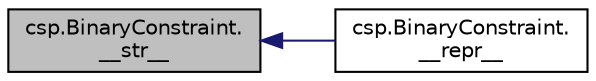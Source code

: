 digraph "csp.BinaryConstraint.__str__"
{
  edge [fontname="Helvetica",fontsize="10",labelfontname="Helvetica",labelfontsize="10"];
  node [fontname="Helvetica",fontsize="10",shape=record];
  rankdir="LR";
  Node1 [label="csp.BinaryConstraint.\l__str__",height=0.2,width=0.4,color="black", fillcolor="grey75", style="filled", fontcolor="black"];
  Node1 -> Node2 [dir="back",color="midnightblue",fontsize="10",style="solid",fontname="Helvetica"];
  Node2 [label="csp.BinaryConstraint.\l__repr__",height=0.2,width=0.4,color="black", fillcolor="white", style="filled",URL="$classcsp_1_1_binary_constraint.html#abd1037cf01a9cb0f6bbf24296045f19e"];
}
